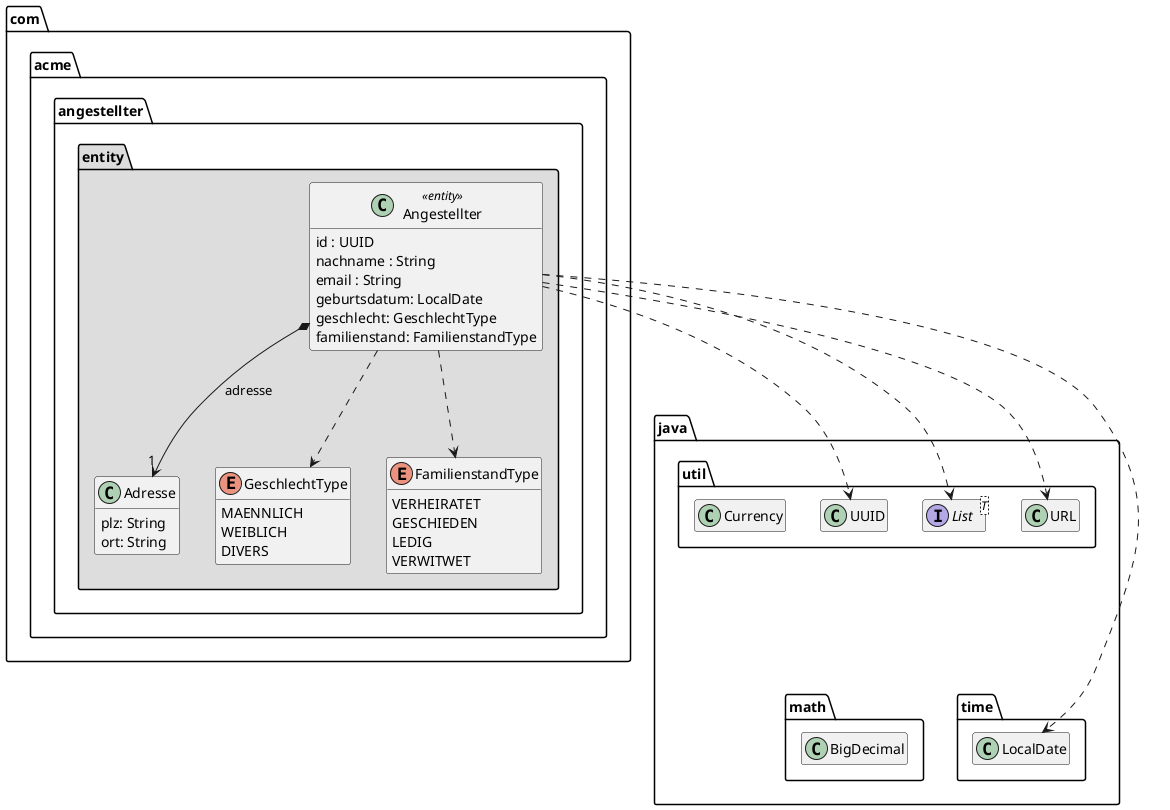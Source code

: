 ' Copyright (C) 2019 - present Juergen Zimmermann, Hochschule Karlsruhe
'
' This program is free software: you can redistribute it and/or modify
' it under the terms of the GNU General Public License as published by
' the Free Software Foundation, either version 3 of the License, or
' (at your option) any later version.
'
' This program is distributed in the hope that it will be useful,
' but WITHOUT ANY WARRANTY; without even the implied warranty of
' MERCHANTABILITY or FITNESS FOR A PARTICULAR PURPOSE.  See the
' GNU General Public License for more details.
'
' You should have received a copy of the GNU General Public License
' along with this program.  If not, see <https://www.gnu.org/licenses/>.
@startuml Angestellter

skinparam classAttributeIconSize 0
' skinparam monochrome true

package java {
    package util {
        class UUID
        interface List<T>
        class URL
        class Currency
    }

    package math {
        class BigDecimal
    }

    package time {
        class LocalDate
    }

    BigDecimal .up[hidden].> UUID
    UUID .[hidden].> LocalDate
}

package com.acme.angestellter.entity #DDDDDD {

    class Adresse {
        plz: String
        ort: String
    }

    enum GeschlechtType {
        MAENNLICH
        WEIBLICH
        DIVERS
    }

    enum FamilienstandType {
        VERHEIRATET
        GESCHIEDEN
        LEDIG
        VERWITWET
    }

    class Angestellter << entity >> {
        id : UUID
        nachname : String
        email : String
        geburtsdatum: LocalDate
        geschlecht: GeschlechtType
        familienstand: FamilienstandType
    }

    Angestellter *--> "1" Adresse : adresse
    Angestellter .down.> GeschlechtType
    Angestellter .down.> FamilienstandType

    Angestellter ..> UUID
    Angestellter ..> LocalDate
    Angestellter ..> List
    Angestellter ..> URL

}

hide empty members


@enduml
